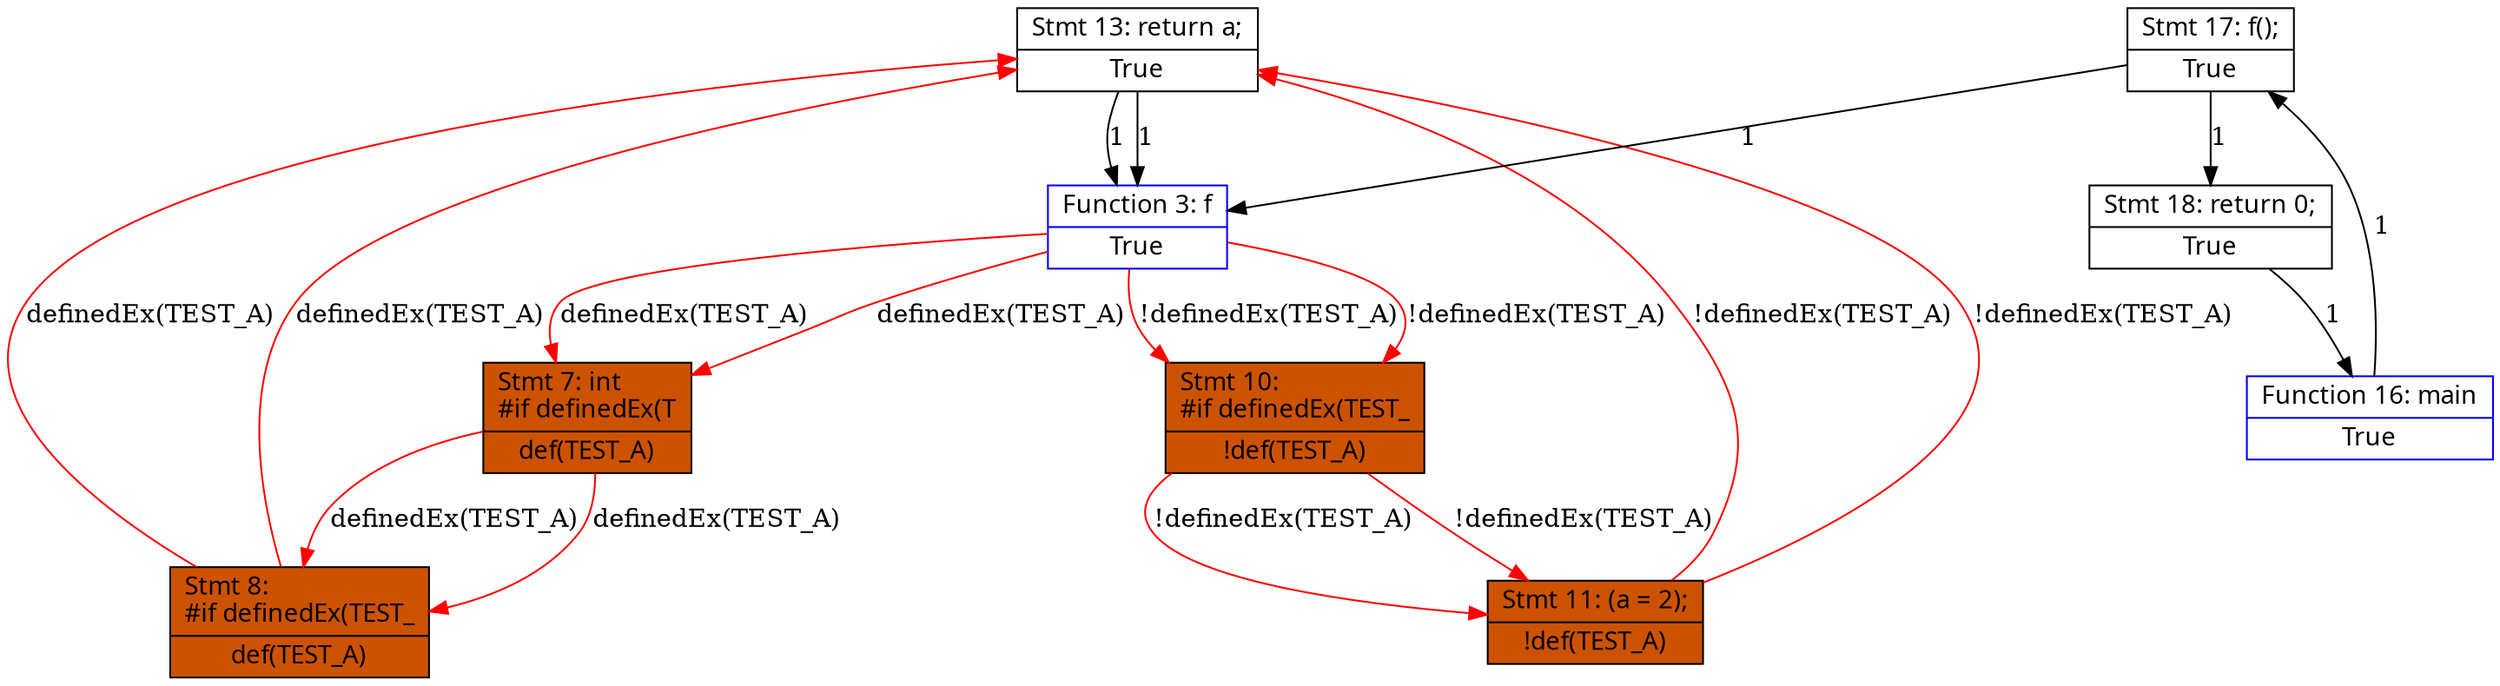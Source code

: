 digraph "/home/binpang/guojian/temp/test.c" {
node [shape=record];
"1213818572"[label="{{Stmt\ 13:\ return\ a;}|True}", color="black", fontname="Calibri", style="filled", fillcolor="white"];
"1248234350"[label="{{Function\ 3:\ f}|True}", color="blue", fontname="Calibri", style="filled", fillcolor="white"];
"1213818572" -> "1248234350"[label="1", color="black", style="setlinewidth(1)"];
"1337192014"[label="{{Stmt\ 11:\ (a\ =\ 2);}|!def(TEST_A)}", color="black", fontname="Calibri", style="filled", fillcolor="#CD5200"];
"1337192014" -> "1213818572"[label="!definedEx(TEST_A)", color="red", style="setlinewidth(1)"];
"1068586139"[label="{{Stmt\ 8:\ \l#if\ definedEx(TEST_}|def(TEST_A)}", color="black", fontname="Calibri", style="filled", fillcolor="#CD5200"];
"1068586139" -> "1213818572"[label="definedEx(TEST_A)", color="red", style="setlinewidth(1)"];
"854487022"[label="{{Stmt\ 10:\ \l#if\ definedEx(TEST_}|!def(TEST_A)}", color="black", fontname="Calibri", style="filled", fillcolor="#CD5200"];
"854487022" -> "1337192014"[label="!definedEx(TEST_A)", color="red", style="setlinewidth(1)"];
"702846463"[label="{{Stmt\ 7:\ int\ \l#if\ definedEx(T}|def(TEST_A)}", color="black", fontname="Calibri", style="filled", fillcolor="#CD5200"];
"702846463" -> "1068586139"[label="definedEx(TEST_A)", color="red", style="setlinewidth(1)"];
"1248234350" -> "702846463"[label="definedEx(TEST_A)", color="red", style="setlinewidth(1)"];
"1248234350" -> "854487022"[label="!definedEx(TEST_A)", color="red", style="setlinewidth(1)"];
"1213818572" -> "1248234350"[label="1", color="black", style="setlinewidth(1)"];
"1337192014" -> "1213818572"[label="!definedEx(TEST_A)", color="red", style="setlinewidth(1)"];
"1068586139" -> "1213818572"[label="definedEx(TEST_A)", color="red", style="setlinewidth(1)"];
"854487022" -> "1337192014"[label="!definedEx(TEST_A)", color="red", style="setlinewidth(1)"];
"702846463" -> "1068586139"[label="definedEx(TEST_A)", color="red", style="setlinewidth(1)"];
"1944702768"[label="{{Stmt\ 18:\ return\ 0;}|True}", color="black", fontname="Calibri", style="filled", fillcolor="white"];
"390689829"[label="{{Function\ 16:\ main}|True}", color="blue", fontname="Calibri", style="filled", fillcolor="white"];
"1944702768" -> "390689829"[label="1", color="black", style="setlinewidth(1)"];
"1248234350" -> "702846463"[label="definedEx(TEST_A)", color="red", style="setlinewidth(1)"];
"1248234350" -> "854487022"[label="!definedEx(TEST_A)", color="red", style="setlinewidth(1)"];
"538592647"[label="{{Stmt\ 17:\ f();}|True}", color="black", fontname="Calibri", style="filled", fillcolor="white"];
"538592647" -> "1248234350"[label="1", color="black", style="setlinewidth(1)"];
"538592647" -> "1944702768"[label="1", color="black", style="setlinewidth(1)"];
"390689829" -> "538592647"[label="1", color="black", style="setlinewidth(1)"];
}
